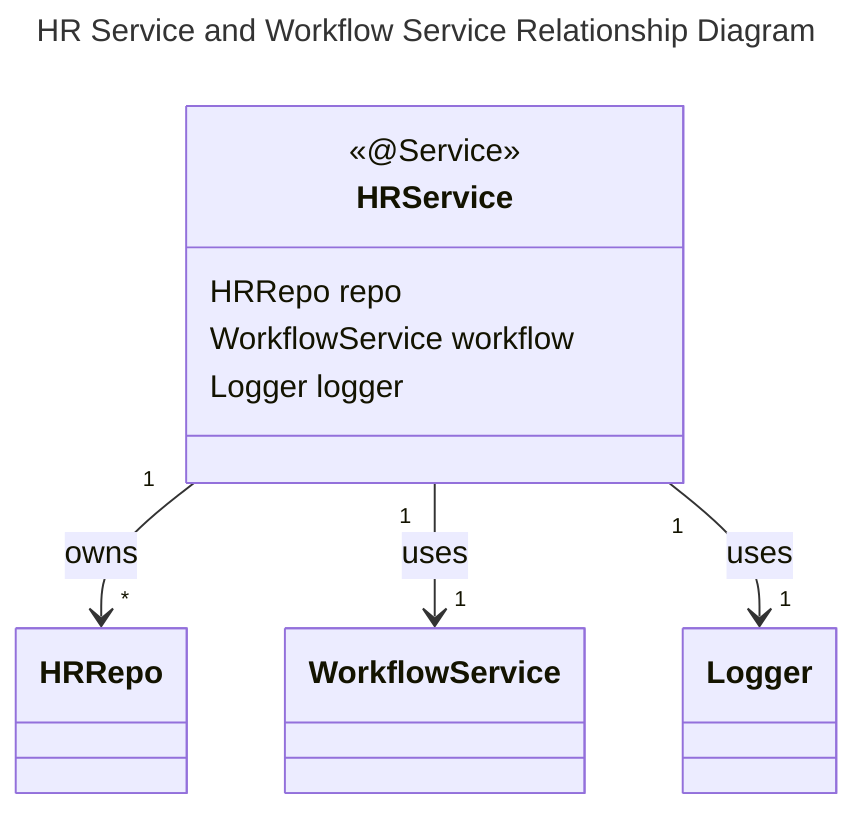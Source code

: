 ---
title: HR Service and Workflow Service Relationship Diagram
---
classDiagram

  class HRService {
    <<@Service>>
    HRRepo repo
    WorkflowService workflow
    Logger logger
  }
  
  class WorkflowService {
  
  }
  
  class HRRepo {
  
  }
  
  class Logger {
  
  }
  
  HRService "1" --> "*" HRRepo : owns
  HRService "1" --> "1" WorkflowService : uses
  HRService "1" --> "1" Logger : uses